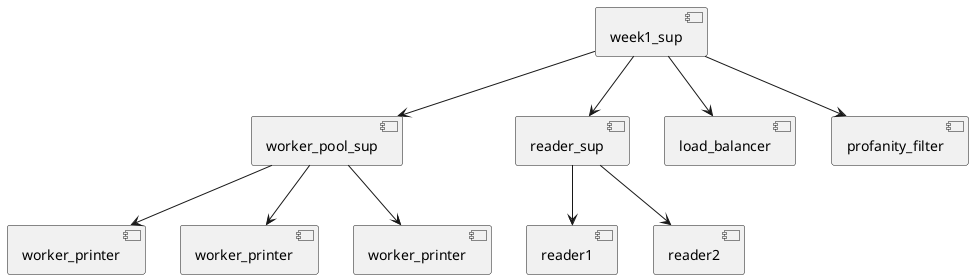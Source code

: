 @startuml
[week1_sup] as R
[worker_pool_sup] as PS
[reader_sup] as RS
[load_balancer] as LB
[profanity_filter] as PF
[worker_printer] as WP1
[worker_printer] as WP2
[worker_printer] as WP3

R --> RS
R --> PS
R --> LB
R --> PF
PS--> WP1
PS--> WP2
PS--> WP3

RS --> [reader1]
RS --> [reader2]
@enduml